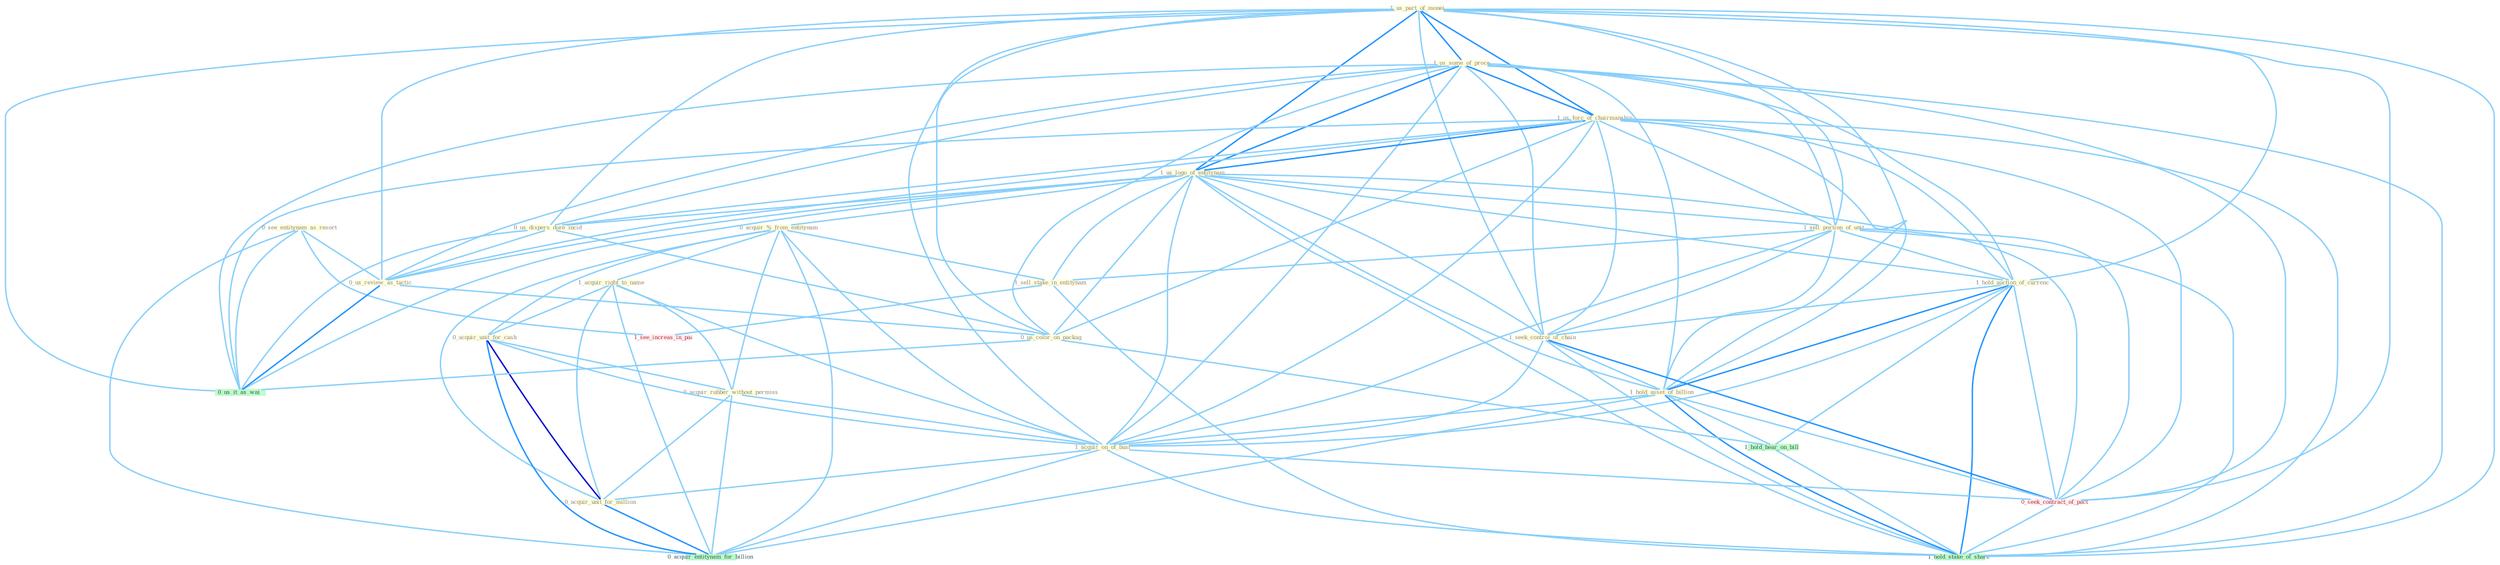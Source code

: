 Graph G{ 
    node
    [shape=polygon,style=filled,width=.5,height=.06,color="#BDFCC9",fixedsize=true,fontsize=4,
    fontcolor="#2f4f4f"];
    {node
    [color="#ffffe0", fontcolor="#8b7d6b"] "1_us_part_of_monei " "1_us_some_of_proce " "1_us_forc_of_chairmanship " "1_us_logo_of_entitynam " "0_us_dispers_dure_incid " "0_acquir_%_from_entitynam " "1_sell_portion_of_unit " "1_hold_auction_of_currenc " "0_see_entitynam_as_resort " "1_seek_control_of_chain " "1_sell_stake_in_entitynam " "1_hold_asset_of_billion " "1_acquir_right_to_name " "0_acquir_unit_for_cash " "0_acquir_rubber_without_permiss " "0_us_review_as_tactic " "1_acquir_on_of_busi " "0_us_color_on_packag " "0_acquir_unit_for_million "}
{node [color="#fff0f5", fontcolor="#b22222"] "0_seek_contract_of_pact " "1_see_increas_in_pai "}
edge [color="#B0E2FF"];

	"1_us_part_of_monei " -- "1_us_some_of_proce " [w="2", color="#1e90ff" , len=0.8];
	"1_us_part_of_monei " -- "1_us_forc_of_chairmanship " [w="2", color="#1e90ff" , len=0.8];
	"1_us_part_of_monei " -- "1_us_logo_of_entitynam " [w="2", color="#1e90ff" , len=0.8];
	"1_us_part_of_monei " -- "0_us_dispers_dure_incid " [w="1", color="#87cefa" ];
	"1_us_part_of_monei " -- "1_sell_portion_of_unit " [w="1", color="#87cefa" ];
	"1_us_part_of_monei " -- "1_hold_auction_of_currenc " [w="1", color="#87cefa" ];
	"1_us_part_of_monei " -- "1_seek_control_of_chain " [w="1", color="#87cefa" ];
	"1_us_part_of_monei " -- "1_hold_asset_of_billion " [w="1", color="#87cefa" ];
	"1_us_part_of_monei " -- "0_us_review_as_tactic " [w="1", color="#87cefa" ];
	"1_us_part_of_monei " -- "1_acquir_on_of_busi " [w="1", color="#87cefa" ];
	"1_us_part_of_monei " -- "0_us_color_on_packag " [w="1", color="#87cefa" ];
	"1_us_part_of_monei " -- "0_seek_contract_of_pact " [w="1", color="#87cefa" ];
	"1_us_part_of_monei " -- "0_us_it_as_wai " [w="1", color="#87cefa" ];
	"1_us_part_of_monei " -- "1_hold_stake_of_share " [w="1", color="#87cefa" ];
	"1_us_some_of_proce " -- "1_us_forc_of_chairmanship " [w="2", color="#1e90ff" , len=0.8];
	"1_us_some_of_proce " -- "1_us_logo_of_entitynam " [w="2", color="#1e90ff" , len=0.8];
	"1_us_some_of_proce " -- "0_us_dispers_dure_incid " [w="1", color="#87cefa" ];
	"1_us_some_of_proce " -- "1_sell_portion_of_unit " [w="1", color="#87cefa" ];
	"1_us_some_of_proce " -- "1_hold_auction_of_currenc " [w="1", color="#87cefa" ];
	"1_us_some_of_proce " -- "1_seek_control_of_chain " [w="1", color="#87cefa" ];
	"1_us_some_of_proce " -- "1_hold_asset_of_billion " [w="1", color="#87cefa" ];
	"1_us_some_of_proce " -- "0_us_review_as_tactic " [w="1", color="#87cefa" ];
	"1_us_some_of_proce " -- "1_acquir_on_of_busi " [w="1", color="#87cefa" ];
	"1_us_some_of_proce " -- "0_us_color_on_packag " [w="1", color="#87cefa" ];
	"1_us_some_of_proce " -- "0_seek_contract_of_pact " [w="1", color="#87cefa" ];
	"1_us_some_of_proce " -- "0_us_it_as_wai " [w="1", color="#87cefa" ];
	"1_us_some_of_proce " -- "1_hold_stake_of_share " [w="1", color="#87cefa" ];
	"1_us_forc_of_chairmanship " -- "1_us_logo_of_entitynam " [w="2", color="#1e90ff" , len=0.8];
	"1_us_forc_of_chairmanship " -- "0_us_dispers_dure_incid " [w="1", color="#87cefa" ];
	"1_us_forc_of_chairmanship " -- "1_sell_portion_of_unit " [w="1", color="#87cefa" ];
	"1_us_forc_of_chairmanship " -- "1_hold_auction_of_currenc " [w="1", color="#87cefa" ];
	"1_us_forc_of_chairmanship " -- "1_seek_control_of_chain " [w="1", color="#87cefa" ];
	"1_us_forc_of_chairmanship " -- "1_hold_asset_of_billion " [w="1", color="#87cefa" ];
	"1_us_forc_of_chairmanship " -- "0_us_review_as_tactic " [w="1", color="#87cefa" ];
	"1_us_forc_of_chairmanship " -- "1_acquir_on_of_busi " [w="1", color="#87cefa" ];
	"1_us_forc_of_chairmanship " -- "0_us_color_on_packag " [w="1", color="#87cefa" ];
	"1_us_forc_of_chairmanship " -- "0_seek_contract_of_pact " [w="1", color="#87cefa" ];
	"1_us_forc_of_chairmanship " -- "0_us_it_as_wai " [w="1", color="#87cefa" ];
	"1_us_forc_of_chairmanship " -- "1_hold_stake_of_share " [w="1", color="#87cefa" ];
	"1_us_logo_of_entitynam " -- "0_us_dispers_dure_incid " [w="1", color="#87cefa" ];
	"1_us_logo_of_entitynam " -- "0_acquir_%_from_entitynam " [w="1", color="#87cefa" ];
	"1_us_logo_of_entitynam " -- "1_sell_portion_of_unit " [w="1", color="#87cefa" ];
	"1_us_logo_of_entitynam " -- "1_hold_auction_of_currenc " [w="1", color="#87cefa" ];
	"1_us_logo_of_entitynam " -- "1_seek_control_of_chain " [w="1", color="#87cefa" ];
	"1_us_logo_of_entitynam " -- "1_sell_stake_in_entitynam " [w="1", color="#87cefa" ];
	"1_us_logo_of_entitynam " -- "1_hold_asset_of_billion " [w="1", color="#87cefa" ];
	"1_us_logo_of_entitynam " -- "0_us_review_as_tactic " [w="1", color="#87cefa" ];
	"1_us_logo_of_entitynam " -- "1_acquir_on_of_busi " [w="1", color="#87cefa" ];
	"1_us_logo_of_entitynam " -- "0_us_color_on_packag " [w="1", color="#87cefa" ];
	"1_us_logo_of_entitynam " -- "0_seek_contract_of_pact " [w="1", color="#87cefa" ];
	"1_us_logo_of_entitynam " -- "0_us_it_as_wai " [w="1", color="#87cefa" ];
	"1_us_logo_of_entitynam " -- "1_hold_stake_of_share " [w="1", color="#87cefa" ];
	"0_us_dispers_dure_incid " -- "0_us_review_as_tactic " [w="1", color="#87cefa" ];
	"0_us_dispers_dure_incid " -- "0_us_color_on_packag " [w="1", color="#87cefa" ];
	"0_us_dispers_dure_incid " -- "0_us_it_as_wai " [w="1", color="#87cefa" ];
	"0_acquir_%_from_entitynam " -- "1_sell_stake_in_entitynam " [w="1", color="#87cefa" ];
	"0_acquir_%_from_entitynam " -- "1_acquir_right_to_name " [w="1", color="#87cefa" ];
	"0_acquir_%_from_entitynam " -- "0_acquir_unit_for_cash " [w="1", color="#87cefa" ];
	"0_acquir_%_from_entitynam " -- "0_acquir_rubber_without_permiss " [w="1", color="#87cefa" ];
	"0_acquir_%_from_entitynam " -- "1_acquir_on_of_busi " [w="1", color="#87cefa" ];
	"0_acquir_%_from_entitynam " -- "0_acquir_unit_for_million " [w="1", color="#87cefa" ];
	"0_acquir_%_from_entitynam " -- "0_acquir_entitynam_for_billion " [w="1", color="#87cefa" ];
	"1_sell_portion_of_unit " -- "1_hold_auction_of_currenc " [w="1", color="#87cefa" ];
	"1_sell_portion_of_unit " -- "1_seek_control_of_chain " [w="1", color="#87cefa" ];
	"1_sell_portion_of_unit " -- "1_sell_stake_in_entitynam " [w="1", color="#87cefa" ];
	"1_sell_portion_of_unit " -- "1_hold_asset_of_billion " [w="1", color="#87cefa" ];
	"1_sell_portion_of_unit " -- "1_acquir_on_of_busi " [w="1", color="#87cefa" ];
	"1_sell_portion_of_unit " -- "0_seek_contract_of_pact " [w="1", color="#87cefa" ];
	"1_sell_portion_of_unit " -- "1_hold_stake_of_share " [w="1", color="#87cefa" ];
	"1_hold_auction_of_currenc " -- "1_seek_control_of_chain " [w="1", color="#87cefa" ];
	"1_hold_auction_of_currenc " -- "1_hold_asset_of_billion " [w="2", color="#1e90ff" , len=0.8];
	"1_hold_auction_of_currenc " -- "1_acquir_on_of_busi " [w="1", color="#87cefa" ];
	"1_hold_auction_of_currenc " -- "0_seek_contract_of_pact " [w="1", color="#87cefa" ];
	"1_hold_auction_of_currenc " -- "1_hold_hear_on_bill " [w="1", color="#87cefa" ];
	"1_hold_auction_of_currenc " -- "1_hold_stake_of_share " [w="2", color="#1e90ff" , len=0.8];
	"0_see_entitynam_as_resort " -- "0_us_review_as_tactic " [w="1", color="#87cefa" ];
	"0_see_entitynam_as_resort " -- "0_us_it_as_wai " [w="1", color="#87cefa" ];
	"0_see_entitynam_as_resort " -- "0_acquir_entitynam_for_billion " [w="1", color="#87cefa" ];
	"0_see_entitynam_as_resort " -- "1_see_increas_in_pai " [w="1", color="#87cefa" ];
	"1_seek_control_of_chain " -- "1_hold_asset_of_billion " [w="1", color="#87cefa" ];
	"1_seek_control_of_chain " -- "1_acquir_on_of_busi " [w="1", color="#87cefa" ];
	"1_seek_control_of_chain " -- "0_seek_contract_of_pact " [w="2", color="#1e90ff" , len=0.8];
	"1_seek_control_of_chain " -- "1_hold_stake_of_share " [w="1", color="#87cefa" ];
	"1_sell_stake_in_entitynam " -- "1_see_increas_in_pai " [w="1", color="#87cefa" ];
	"1_sell_stake_in_entitynam " -- "1_hold_stake_of_share " [w="1", color="#87cefa" ];
	"1_hold_asset_of_billion " -- "1_acquir_on_of_busi " [w="1", color="#87cefa" ];
	"1_hold_asset_of_billion " -- "0_seek_contract_of_pact " [w="1", color="#87cefa" ];
	"1_hold_asset_of_billion " -- "0_acquir_entitynam_for_billion " [w="1", color="#87cefa" ];
	"1_hold_asset_of_billion " -- "1_hold_hear_on_bill " [w="1", color="#87cefa" ];
	"1_hold_asset_of_billion " -- "1_hold_stake_of_share " [w="2", color="#1e90ff" , len=0.8];
	"1_acquir_right_to_name " -- "0_acquir_unit_for_cash " [w="1", color="#87cefa" ];
	"1_acquir_right_to_name " -- "0_acquir_rubber_without_permiss " [w="1", color="#87cefa" ];
	"1_acquir_right_to_name " -- "1_acquir_on_of_busi " [w="1", color="#87cefa" ];
	"1_acquir_right_to_name " -- "0_acquir_unit_for_million " [w="1", color="#87cefa" ];
	"1_acquir_right_to_name " -- "0_acquir_entitynam_for_billion " [w="1", color="#87cefa" ];
	"0_acquir_unit_for_cash " -- "0_acquir_rubber_without_permiss " [w="1", color="#87cefa" ];
	"0_acquir_unit_for_cash " -- "1_acquir_on_of_busi " [w="1", color="#87cefa" ];
	"0_acquir_unit_for_cash " -- "0_acquir_unit_for_million " [w="3", color="#0000cd" , len=0.6];
	"0_acquir_unit_for_cash " -- "0_acquir_entitynam_for_billion " [w="2", color="#1e90ff" , len=0.8];
	"0_acquir_rubber_without_permiss " -- "1_acquir_on_of_busi " [w="1", color="#87cefa" ];
	"0_acquir_rubber_without_permiss " -- "0_acquir_unit_for_million " [w="1", color="#87cefa" ];
	"0_acquir_rubber_without_permiss " -- "0_acquir_entitynam_for_billion " [w="1", color="#87cefa" ];
	"0_us_review_as_tactic " -- "0_us_color_on_packag " [w="1", color="#87cefa" ];
	"0_us_review_as_tactic " -- "0_us_it_as_wai " [w="2", color="#1e90ff" , len=0.8];
	"1_acquir_on_of_busi " -- "0_acquir_unit_for_million " [w="1", color="#87cefa" ];
	"1_acquir_on_of_busi " -- "0_seek_contract_of_pact " [w="1", color="#87cefa" ];
	"1_acquir_on_of_busi " -- "0_acquir_entitynam_for_billion " [w="1", color="#87cefa" ];
	"1_acquir_on_of_busi " -- "1_hold_stake_of_share " [w="1", color="#87cefa" ];
	"0_us_color_on_packag " -- "0_us_it_as_wai " [w="1", color="#87cefa" ];
	"0_us_color_on_packag " -- "1_hold_hear_on_bill " [w="1", color="#87cefa" ];
	"0_acquir_unit_for_million " -- "0_acquir_entitynam_for_billion " [w="2", color="#1e90ff" , len=0.8];
	"0_seek_contract_of_pact " -- "1_hold_stake_of_share " [w="1", color="#87cefa" ];
	"1_hold_hear_on_bill " -- "1_hold_stake_of_share " [w="1", color="#87cefa" ];
}